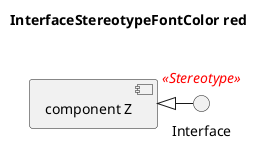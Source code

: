 @startuml
'!include ../../../plantuml-styles/plantuml-ae-skinparam-ex.iuml

skinparam InterfaceStereotypeFontColor red

title InterfaceStereotypeFontColor red\n

interface Interface <<Stereotype>>

component "component Z" as z

z <|- Interface

@enduml